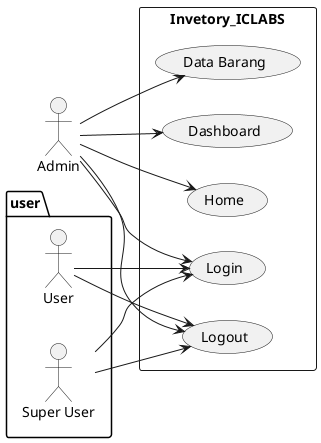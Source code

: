 @startuml
left to right direction
actor "Admin" as fc
package user{
    actor User as us
    actor "Super User" as su
}
rectangle Invetory_ICLABS {
  usecase "Login" as UC1  
  usecase "Dashboard" as UC2
  usecase "Home" as UC3
  usecase "Data Barang" as UC4
  usecase "Logout" as UC5
}
us --> UC1
su --> UC1
fc --> UC1
fc --> UC2
fc --> UC3
fc --> UC4
fc --> UC5
su --> UC5
us --> UC5


@enduml


